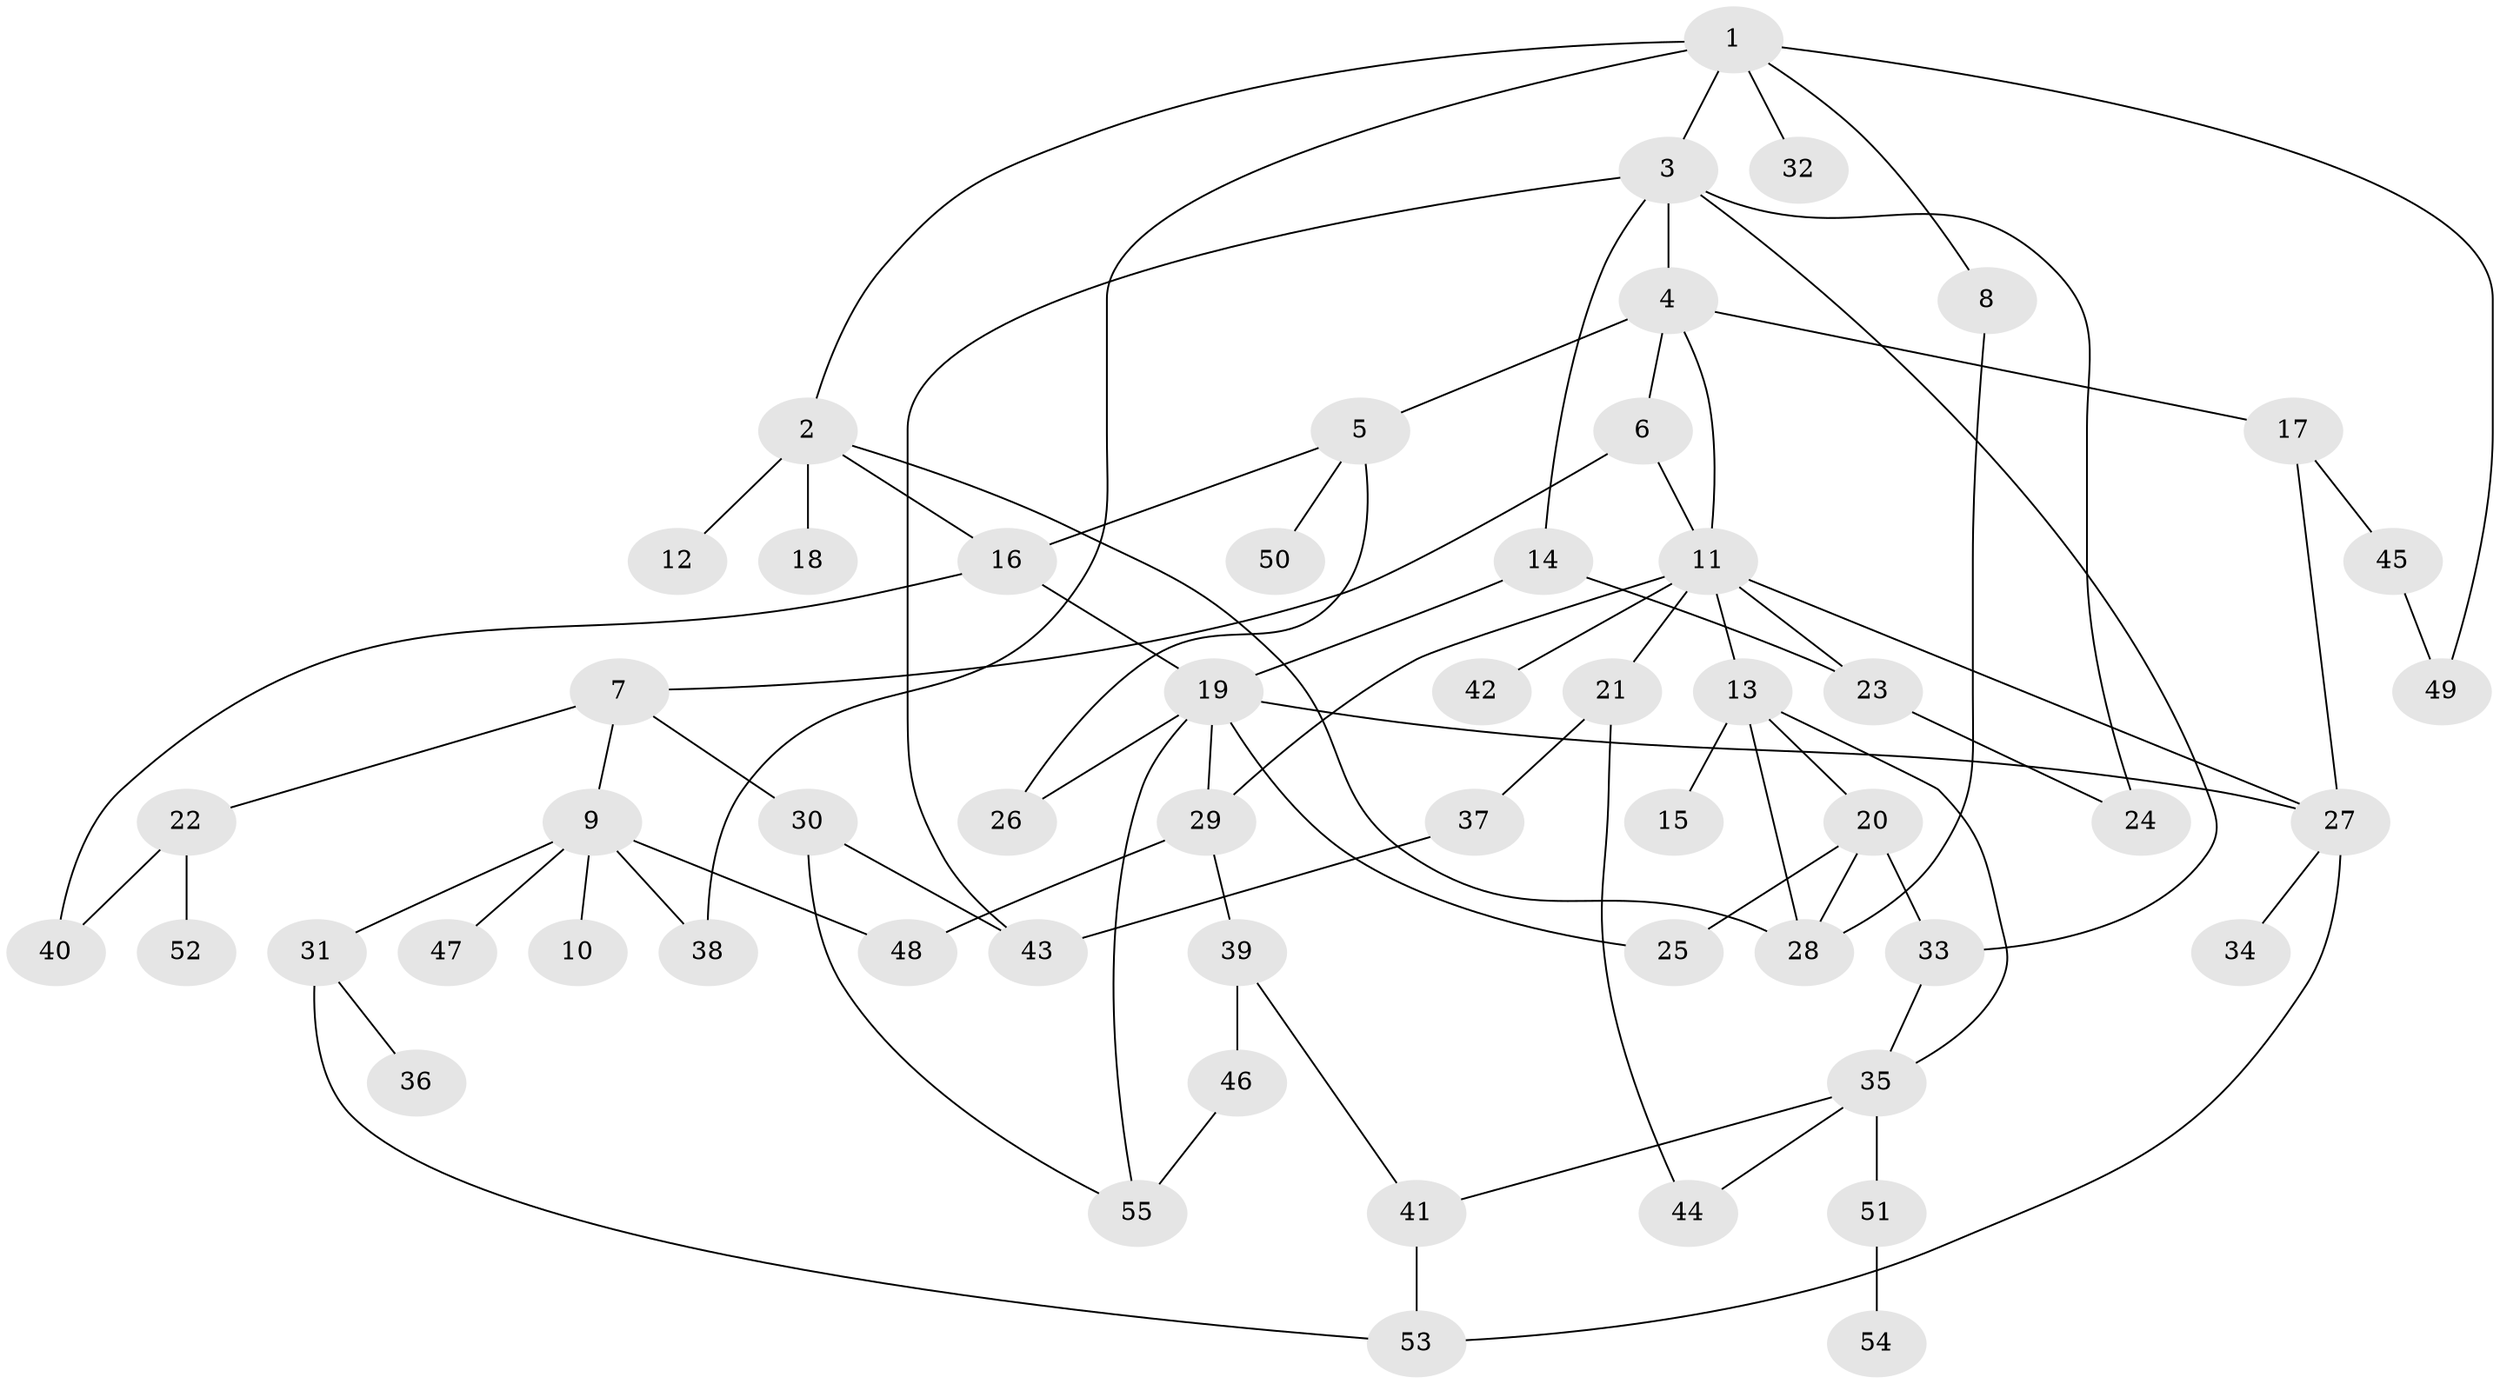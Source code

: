 // coarse degree distribution, {6: 0.13157894736842105, 4: 0.07894736842105263, 7: 0.02631578947368421, 8: 0.05263157894736842, 5: 0.05263157894736842, 2: 0.2631578947368421, 1: 0.21052631578947367, 3: 0.18421052631578946}
// Generated by graph-tools (version 1.1) at 2025/23/03/03/25 07:23:33]
// undirected, 55 vertices, 81 edges
graph export_dot {
graph [start="1"]
  node [color=gray90,style=filled];
  1;
  2;
  3;
  4;
  5;
  6;
  7;
  8;
  9;
  10;
  11;
  12;
  13;
  14;
  15;
  16;
  17;
  18;
  19;
  20;
  21;
  22;
  23;
  24;
  25;
  26;
  27;
  28;
  29;
  30;
  31;
  32;
  33;
  34;
  35;
  36;
  37;
  38;
  39;
  40;
  41;
  42;
  43;
  44;
  45;
  46;
  47;
  48;
  49;
  50;
  51;
  52;
  53;
  54;
  55;
  1 -- 2;
  1 -- 3;
  1 -- 8;
  1 -- 32;
  1 -- 38;
  1 -- 49;
  2 -- 12;
  2 -- 18;
  2 -- 28;
  2 -- 16;
  3 -- 4;
  3 -- 14;
  3 -- 24;
  3 -- 33;
  3 -- 43;
  4 -- 5;
  4 -- 6;
  4 -- 17;
  4 -- 11;
  5 -- 16;
  5 -- 26;
  5 -- 50;
  6 -- 7;
  6 -- 11;
  7 -- 9;
  7 -- 22;
  7 -- 30;
  8 -- 28;
  9 -- 10;
  9 -- 31;
  9 -- 47;
  9 -- 48;
  9 -- 38;
  11 -- 13;
  11 -- 21;
  11 -- 23;
  11 -- 42;
  11 -- 29;
  11 -- 27;
  13 -- 15;
  13 -- 20;
  13 -- 28;
  13 -- 35;
  14 -- 19;
  14 -- 23;
  16 -- 19;
  16 -- 40;
  17 -- 45;
  17 -- 27;
  19 -- 25;
  19 -- 27;
  19 -- 29;
  19 -- 55;
  19 -- 26;
  20 -- 28;
  20 -- 33;
  20 -- 25;
  21 -- 37;
  21 -- 44;
  22 -- 40;
  22 -- 52;
  23 -- 24;
  27 -- 34;
  27 -- 53;
  29 -- 39;
  29 -- 48;
  30 -- 43;
  30 -- 55;
  31 -- 36;
  31 -- 53;
  33 -- 35;
  35 -- 51;
  35 -- 41;
  35 -- 44;
  37 -- 43;
  39 -- 41;
  39 -- 46;
  41 -- 53;
  45 -- 49;
  46 -- 55;
  51 -- 54;
}
